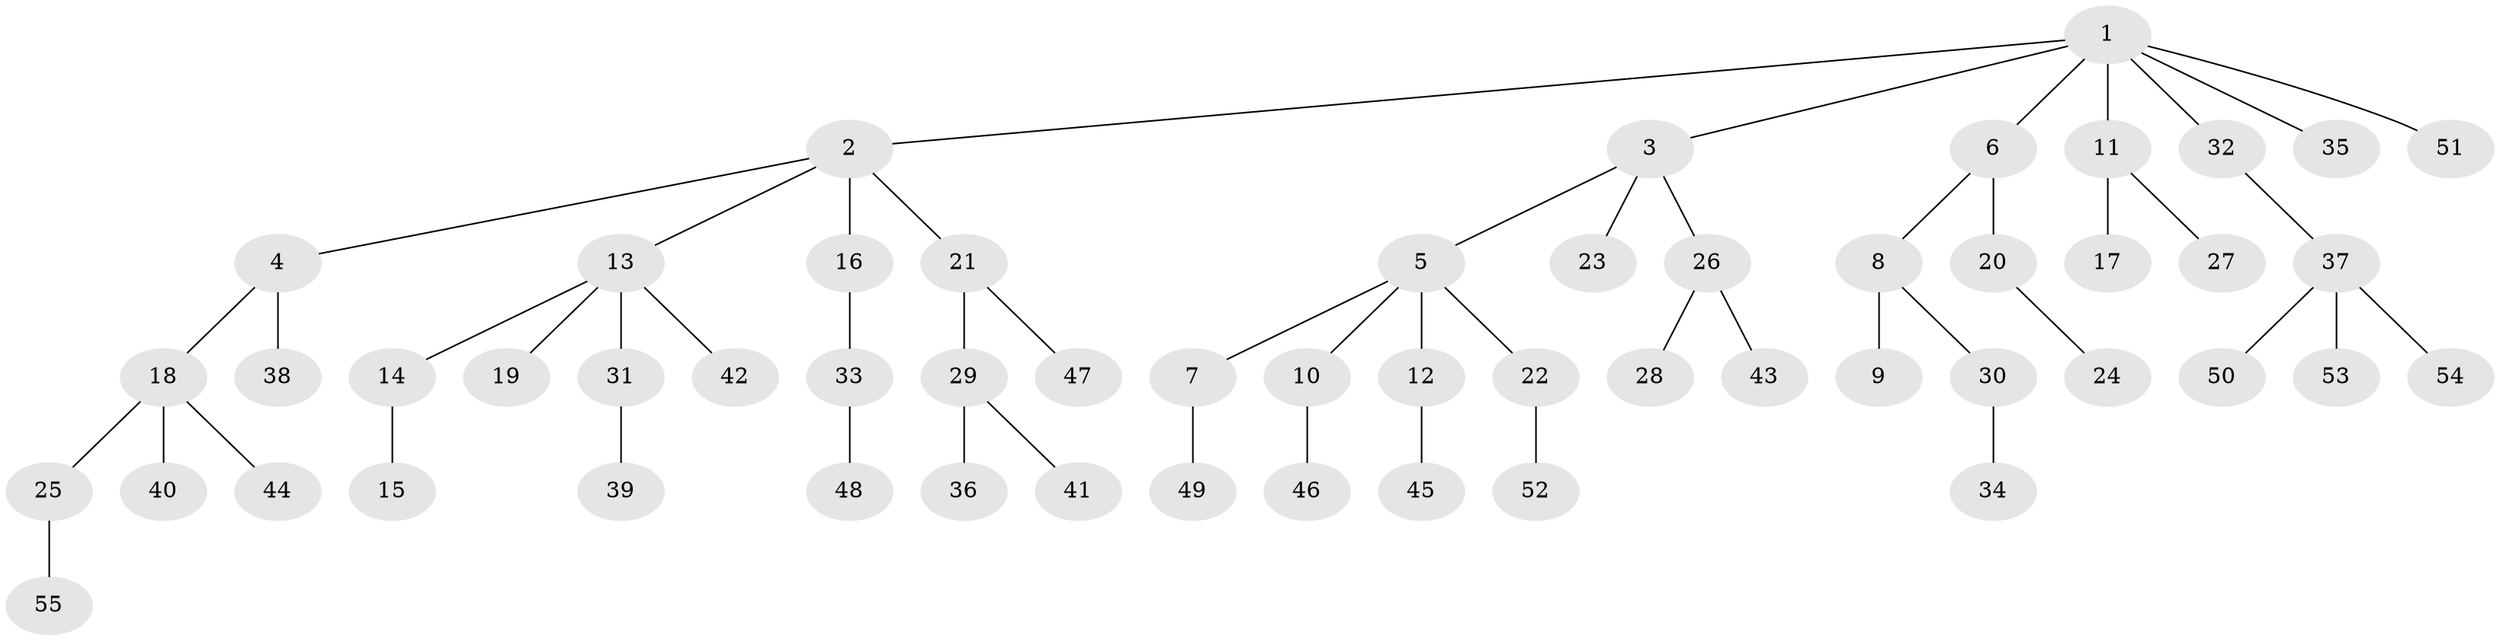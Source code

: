 // Generated by graph-tools (version 1.1) at 2025/53/03/09/25 04:53:21]
// undirected, 55 vertices, 54 edges
graph export_dot {
graph [start="1"]
  node [color=gray90,style=filled];
  1;
  2;
  3;
  4;
  5;
  6;
  7;
  8;
  9;
  10;
  11;
  12;
  13;
  14;
  15;
  16;
  17;
  18;
  19;
  20;
  21;
  22;
  23;
  24;
  25;
  26;
  27;
  28;
  29;
  30;
  31;
  32;
  33;
  34;
  35;
  36;
  37;
  38;
  39;
  40;
  41;
  42;
  43;
  44;
  45;
  46;
  47;
  48;
  49;
  50;
  51;
  52;
  53;
  54;
  55;
  1 -- 2;
  1 -- 3;
  1 -- 6;
  1 -- 11;
  1 -- 32;
  1 -- 35;
  1 -- 51;
  2 -- 4;
  2 -- 13;
  2 -- 16;
  2 -- 21;
  3 -- 5;
  3 -- 23;
  3 -- 26;
  4 -- 18;
  4 -- 38;
  5 -- 7;
  5 -- 10;
  5 -- 12;
  5 -- 22;
  6 -- 8;
  6 -- 20;
  7 -- 49;
  8 -- 9;
  8 -- 30;
  10 -- 46;
  11 -- 17;
  11 -- 27;
  12 -- 45;
  13 -- 14;
  13 -- 19;
  13 -- 31;
  13 -- 42;
  14 -- 15;
  16 -- 33;
  18 -- 25;
  18 -- 40;
  18 -- 44;
  20 -- 24;
  21 -- 29;
  21 -- 47;
  22 -- 52;
  25 -- 55;
  26 -- 28;
  26 -- 43;
  29 -- 36;
  29 -- 41;
  30 -- 34;
  31 -- 39;
  32 -- 37;
  33 -- 48;
  37 -- 50;
  37 -- 53;
  37 -- 54;
}
